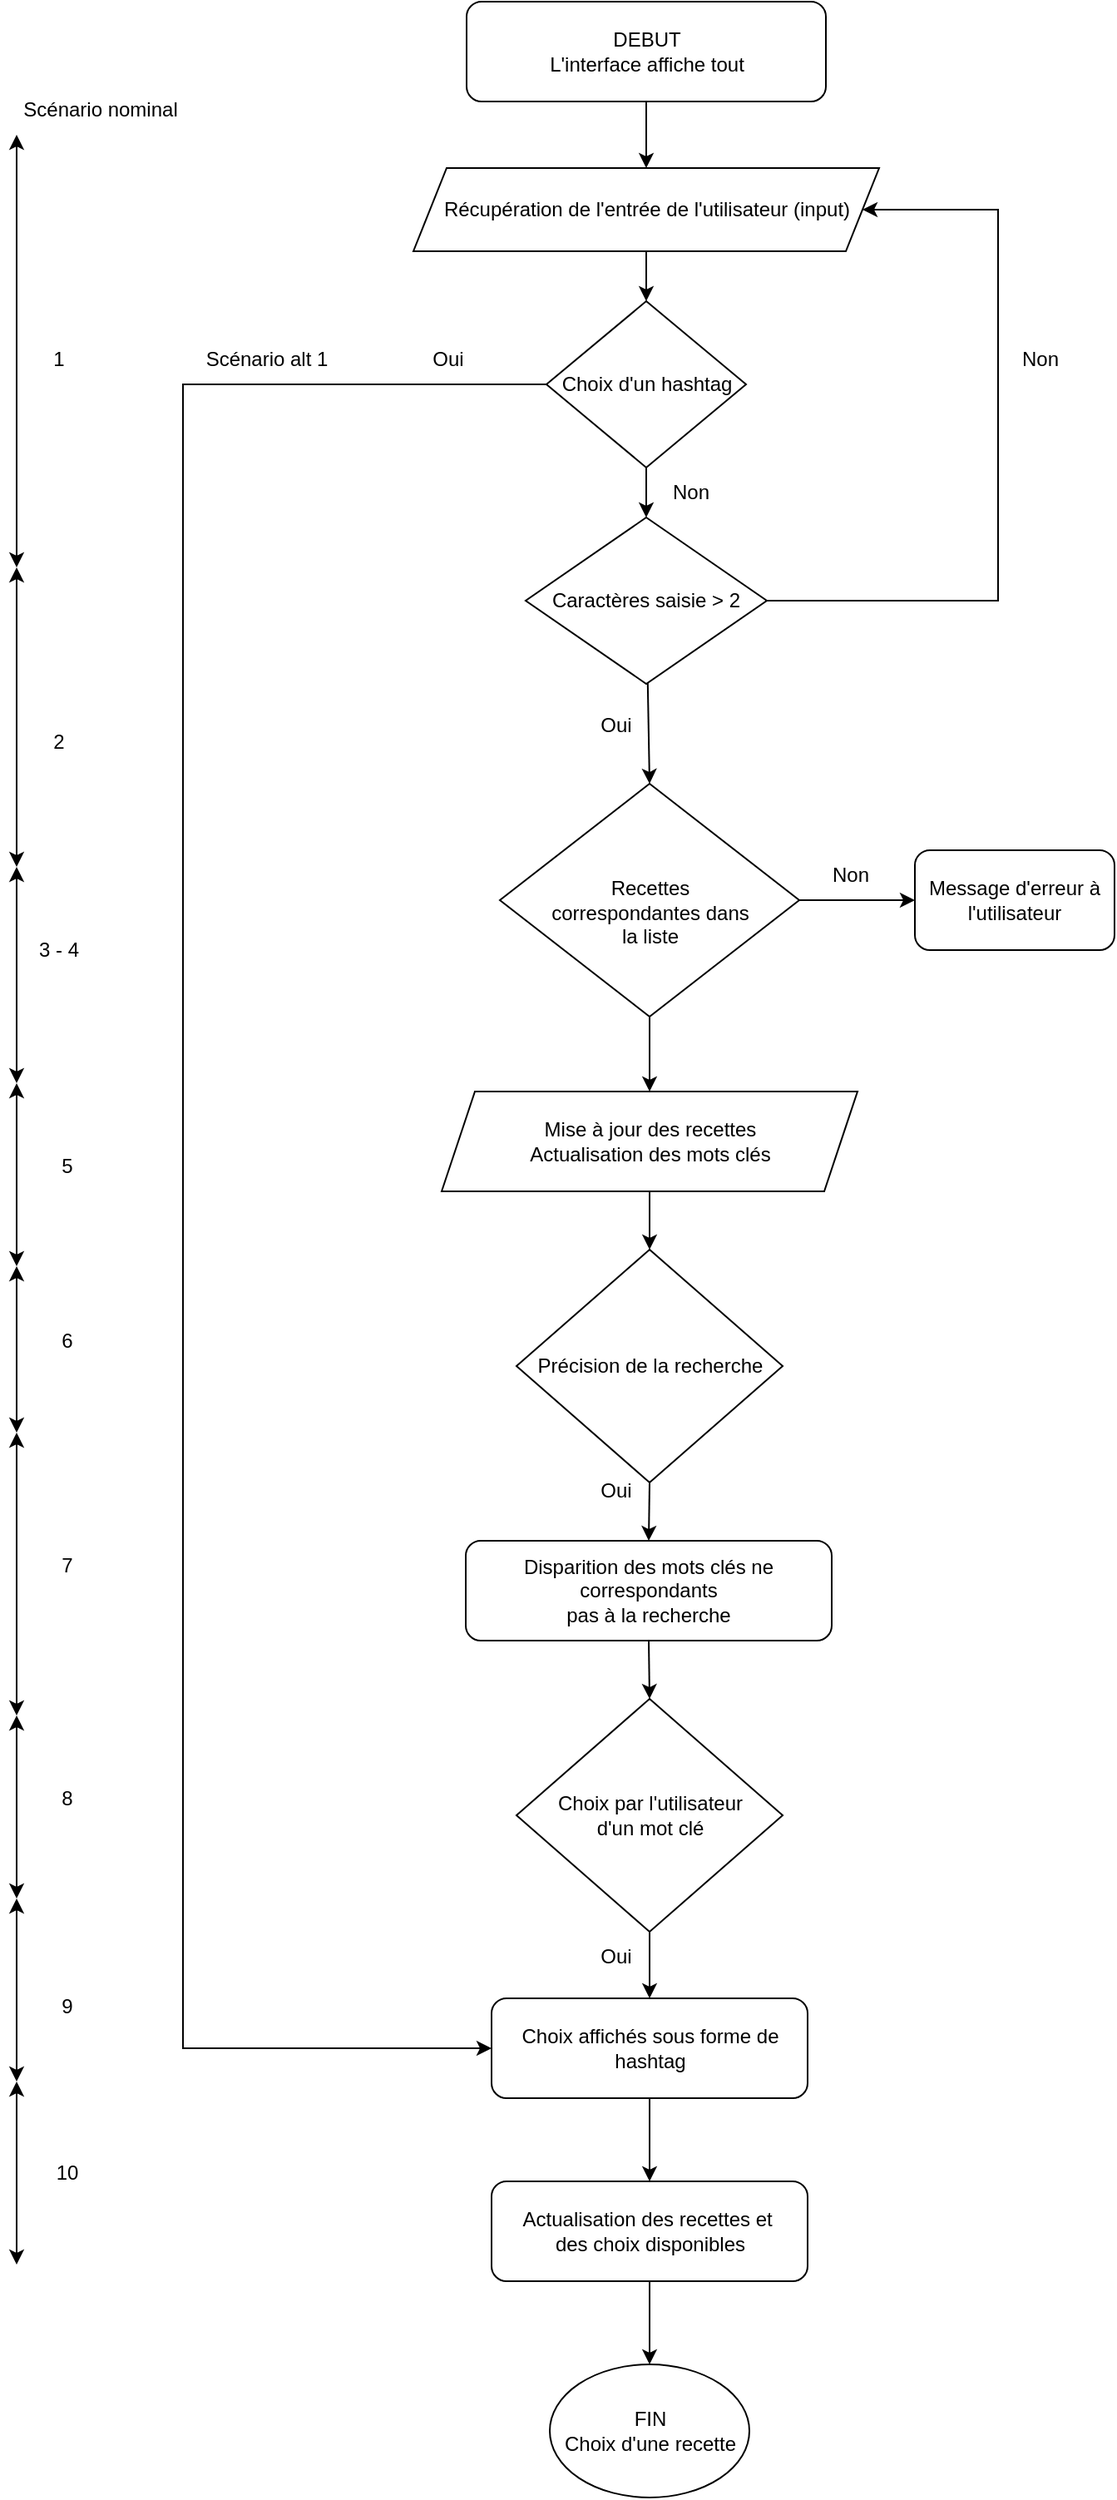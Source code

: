<mxfile version="20.5.1" type="github">
  <diagram id="zSLrW9iclxR0P2SrXjDv" name="Page-1">
    <mxGraphModel dx="782" dy="432" grid="1" gridSize="10" guides="1" tooltips="1" connect="1" arrows="1" fold="1" page="1" pageScale="1" pageWidth="827" pageHeight="1169" background="none" math="0" shadow="0">
      <root>
        <mxCell id="0" />
        <mxCell id="1" parent="0" />
        <mxCell id="fAVFCxH8SQh7ahzYsibG-3" value="" style="endArrow=classic;html=1;rounded=0;exitX=0.5;exitY=1;exitDx=0;exitDy=0;entryX=0.5;entryY=0;entryDx=0;entryDy=0;" edge="1" parent="1" source="fAVFCxH8SQh7ahzYsibG-42" target="fAVFCxH8SQh7ahzYsibG-4">
          <mxGeometry width="50" height="50" relative="1" as="geometry">
            <mxPoint x="404.5" y="100" as="sourcePoint" />
            <mxPoint x="400" y="100" as="targetPoint" />
          </mxGeometry>
        </mxCell>
        <mxCell id="fAVFCxH8SQh7ahzYsibG-4" value="Récupération de l&#39;entrée de l&#39;utilisateur (input)" style="shape=parallelogram;perimeter=parallelogramPerimeter;whiteSpace=wrap;html=1;fixedSize=1;" vertex="1" parent="1">
          <mxGeometry x="258.5" y="100" width="280" height="50" as="geometry" />
        </mxCell>
        <mxCell id="fAVFCxH8SQh7ahzYsibG-8" value="Non" style="text;html=1;align=center;verticalAlign=middle;resizable=0;points=[];autosize=1;strokeColor=none;fillColor=none;rotation=0;" vertex="1" parent="1">
          <mxGeometry x="610" y="200" width="50" height="30" as="geometry" />
        </mxCell>
        <mxCell id="fAVFCxH8SQh7ahzYsibG-22" value="" style="endArrow=classic;html=1;rounded=0;entryX=0.5;entryY=0;entryDx=0;entryDy=0;startArrow=none;" edge="1" parent="1" source="fAVFCxH8SQh7ahzYsibG-6" target="fAVFCxH8SQh7ahzYsibG-23">
          <mxGeometry width="50" height="50" relative="1" as="geometry">
            <mxPoint x="404.5" y="400" as="sourcePoint" />
            <mxPoint x="404.5" y="450" as="targetPoint" />
          </mxGeometry>
        </mxCell>
        <mxCell id="fAVFCxH8SQh7ahzYsibG-23" value="&lt;br&gt;Recettes&lt;br&gt;correspondantes dans&lt;br&gt;la liste" style="rhombus;whiteSpace=wrap;html=1;" vertex="1" parent="1">
          <mxGeometry x="310.5" y="470" width="180" height="140" as="geometry" />
        </mxCell>
        <mxCell id="fAVFCxH8SQh7ahzYsibG-26" value="Non" style="text;html=1;align=center;verticalAlign=middle;resizable=0;points=[];autosize=1;strokeColor=none;fillColor=none;rotation=0;" vertex="1" parent="1">
          <mxGeometry x="495.5" y="510" width="50" height="30" as="geometry" />
        </mxCell>
        <mxCell id="fAVFCxH8SQh7ahzYsibG-42" value="DEBUT&lt;br&gt;L&#39;interface affiche tout" style="rounded=1;whiteSpace=wrap;html=1;" vertex="1" parent="1">
          <mxGeometry x="290.5" width="216" height="60" as="geometry" />
        </mxCell>
        <mxCell id="fAVFCxH8SQh7ahzYsibG-43" value="" style="endArrow=classic;html=1;rounded=0;exitX=1;exitY=0.5;exitDx=0;exitDy=0;entryX=0;entryY=0.5;entryDx=0;entryDy=0;" edge="1" parent="1" source="fAVFCxH8SQh7ahzYsibG-23" target="fAVFCxH8SQh7ahzYsibG-44">
          <mxGeometry width="50" height="50" relative="1" as="geometry">
            <mxPoint x="340" y="519.5" as="sourcePoint" />
            <mxPoint x="530" y="620" as="targetPoint" />
          </mxGeometry>
        </mxCell>
        <mxCell id="fAVFCxH8SQh7ahzYsibG-44" value="Message d&#39;erreur à l&#39;utilisateur" style="rounded=1;whiteSpace=wrap;html=1;" vertex="1" parent="1">
          <mxGeometry x="560" y="510" width="120" height="60" as="geometry" />
        </mxCell>
        <mxCell id="fAVFCxH8SQh7ahzYsibG-6" value="Caractères saisie &amp;gt; 2" style="rhombus;whiteSpace=wrap;html=1;" vertex="1" parent="1">
          <mxGeometry x="326" y="310" width="145" height="100" as="geometry" />
        </mxCell>
        <mxCell id="fAVFCxH8SQh7ahzYsibG-48" value="" style="endArrow=classic;html=1;rounded=0;exitX=1;exitY=0.5;exitDx=0;exitDy=0;entryX=1;entryY=0.5;entryDx=0;entryDy=0;" edge="1" parent="1" source="fAVFCxH8SQh7ahzYsibG-6" target="fAVFCxH8SQh7ahzYsibG-4">
          <mxGeometry width="50" height="50" relative="1" as="geometry">
            <mxPoint x="530" y="430" as="sourcePoint" />
            <mxPoint x="580" y="380" as="targetPoint" />
            <Array as="points">
              <mxPoint x="610" y="360" />
              <mxPoint x="610" y="125" />
            </Array>
          </mxGeometry>
        </mxCell>
        <mxCell id="fAVFCxH8SQh7ahzYsibG-49" value="Oui" style="text;html=1;align=center;verticalAlign=middle;resizable=0;points=[];autosize=1;strokeColor=none;fillColor=none;rotation=0;" vertex="1" parent="1">
          <mxGeometry x="360" y="420" width="40" height="30" as="geometry" />
        </mxCell>
        <mxCell id="fAVFCxH8SQh7ahzYsibG-52" value="Précision de la recherche" style="rhombus;whiteSpace=wrap;html=1;" vertex="1" parent="1">
          <mxGeometry x="320.5" y="750" width="160" height="140" as="geometry" />
        </mxCell>
        <mxCell id="fAVFCxH8SQh7ahzYsibG-53" value="" style="endArrow=classic;startArrow=classic;html=1;rounded=0;" edge="1" parent="1">
          <mxGeometry width="50" height="50" relative="1" as="geometry">
            <mxPoint x="20" y="340" as="sourcePoint" />
            <mxPoint x="20" y="80" as="targetPoint" />
          </mxGeometry>
        </mxCell>
        <mxCell id="fAVFCxH8SQh7ahzYsibG-54" value="Scénario nominal" style="text;html=1;align=center;verticalAlign=middle;resizable=0;points=[];autosize=1;strokeColor=none;fillColor=none;" vertex="1" parent="1">
          <mxGeometry x="10" y="50" width="120" height="30" as="geometry" />
        </mxCell>
        <mxCell id="fAVFCxH8SQh7ahzYsibG-55" value="1" style="text;html=1;align=center;verticalAlign=middle;resizable=0;points=[];autosize=1;strokeColor=none;fillColor=none;" vertex="1" parent="1">
          <mxGeometry x="30" y="200" width="30" height="30" as="geometry" />
        </mxCell>
        <mxCell id="fAVFCxH8SQh7ahzYsibG-56" value="" style="endArrow=classic;startArrow=classic;html=1;rounded=0;" edge="1" parent="1">
          <mxGeometry width="50" height="50" relative="1" as="geometry">
            <mxPoint x="20" y="520" as="sourcePoint" />
            <mxPoint x="20" y="340" as="targetPoint" />
          </mxGeometry>
        </mxCell>
        <mxCell id="fAVFCxH8SQh7ahzYsibG-57" value="2" style="text;html=1;align=center;verticalAlign=middle;resizable=0;points=[];autosize=1;strokeColor=none;fillColor=none;" vertex="1" parent="1">
          <mxGeometry x="30" y="430" width="30" height="30" as="geometry" />
        </mxCell>
        <mxCell id="fAVFCxH8SQh7ahzYsibG-58" value="" style="endArrow=classic;startArrow=classic;html=1;rounded=0;" edge="1" parent="1">
          <mxGeometry width="50" height="50" relative="1" as="geometry">
            <mxPoint x="20" y="650" as="sourcePoint" />
            <mxPoint x="20" y="520" as="targetPoint" />
          </mxGeometry>
        </mxCell>
        <mxCell id="fAVFCxH8SQh7ahzYsibG-59" value="3 - 4" style="text;html=1;align=center;verticalAlign=middle;resizable=0;points=[];autosize=1;strokeColor=none;fillColor=none;" vertex="1" parent="1">
          <mxGeometry x="20" y="555" width="50" height="30" as="geometry" />
        </mxCell>
        <mxCell id="fAVFCxH8SQh7ahzYsibG-61" value="" style="endArrow=classic;startArrow=classic;html=1;rounded=0;" edge="1" parent="1">
          <mxGeometry width="50" height="50" relative="1" as="geometry">
            <mxPoint x="20" y="760" as="sourcePoint" />
            <mxPoint x="20" y="650" as="targetPoint" />
          </mxGeometry>
        </mxCell>
        <mxCell id="fAVFCxH8SQh7ahzYsibG-62" value="5" style="text;html=1;align=center;verticalAlign=middle;resizable=0;points=[];autosize=1;strokeColor=none;fillColor=none;" vertex="1" parent="1">
          <mxGeometry x="35" y="685" width="30" height="30" as="geometry" />
        </mxCell>
        <mxCell id="fAVFCxH8SQh7ahzYsibG-64" value="" style="endArrow=classic;html=1;rounded=0;entryX=0.5;entryY=0;entryDx=0;entryDy=0;exitX=0.5;exitY=1;exitDx=0;exitDy=0;" edge="1" parent="1" source="fAVFCxH8SQh7ahzYsibG-52" target="fAVFCxH8SQh7ahzYsibG-69">
          <mxGeometry width="50" height="50" relative="1" as="geometry">
            <mxPoint x="552.5" y="800" as="sourcePoint" />
            <mxPoint x="398.5" y="790" as="targetPoint" />
          </mxGeometry>
        </mxCell>
        <mxCell id="fAVFCxH8SQh7ahzYsibG-69" value="Disparition des mots clés ne correspondants&lt;br&gt;pas à la recherche" style="rounded=1;whiteSpace=wrap;html=1;" vertex="1" parent="1">
          <mxGeometry x="290" y="925" width="220" height="60" as="geometry" />
        </mxCell>
        <mxCell id="fAVFCxH8SQh7ahzYsibG-70" value="Oui" style="text;html=1;align=center;verticalAlign=middle;resizable=0;points=[];autosize=1;strokeColor=none;fillColor=none;rotation=0;" vertex="1" parent="1">
          <mxGeometry x="360" y="880" width="40" height="30" as="geometry" />
        </mxCell>
        <mxCell id="fAVFCxH8SQh7ahzYsibG-71" value="" style="endArrow=classic;startArrow=classic;html=1;rounded=0;" edge="1" parent="1">
          <mxGeometry width="50" height="50" relative="1" as="geometry">
            <mxPoint x="20" y="860" as="sourcePoint" />
            <mxPoint x="20" y="760" as="targetPoint" />
          </mxGeometry>
        </mxCell>
        <mxCell id="fAVFCxH8SQh7ahzYsibG-72" value="6" style="text;html=1;align=center;verticalAlign=middle;resizable=0;points=[];autosize=1;strokeColor=none;fillColor=none;" vertex="1" parent="1">
          <mxGeometry x="35" y="790" width="30" height="30" as="geometry" />
        </mxCell>
        <mxCell id="fAVFCxH8SQh7ahzYsibG-73" value="Choix par l&#39;utilisateur&lt;br&gt;d&#39;un mot clé" style="rhombus;whiteSpace=wrap;html=1;" vertex="1" parent="1">
          <mxGeometry x="320.5" y="1020" width="160" height="140" as="geometry" />
        </mxCell>
        <mxCell id="fAVFCxH8SQh7ahzYsibG-74" value="" style="endArrow=classic;html=1;rounded=0;entryX=0.5;entryY=0;entryDx=0;entryDy=0;exitX=0.5;exitY=1;exitDx=0;exitDy=0;" edge="1" parent="1" source="fAVFCxH8SQh7ahzYsibG-69" target="fAVFCxH8SQh7ahzYsibG-73">
          <mxGeometry width="50" height="50" relative="1" as="geometry">
            <mxPoint x="408.5" y="770" as="sourcePoint" />
            <mxPoint x="408.5" y="800" as="targetPoint" />
          </mxGeometry>
        </mxCell>
        <mxCell id="fAVFCxH8SQh7ahzYsibG-76" value="" style="endArrow=classic;startArrow=classic;html=1;rounded=0;" edge="1" parent="1">
          <mxGeometry width="50" height="50" relative="1" as="geometry">
            <mxPoint x="20" y="1030" as="sourcePoint" />
            <mxPoint x="20" y="860" as="targetPoint" />
          </mxGeometry>
        </mxCell>
        <mxCell id="fAVFCxH8SQh7ahzYsibG-77" value="7" style="text;html=1;align=center;verticalAlign=middle;resizable=0;points=[];autosize=1;strokeColor=none;fillColor=none;" vertex="1" parent="1">
          <mxGeometry x="35" y="925" width="30" height="30" as="geometry" />
        </mxCell>
        <mxCell id="fAVFCxH8SQh7ahzYsibG-78" value="Choix affichés sous forme de hashtag" style="rounded=1;whiteSpace=wrap;html=1;" vertex="1" parent="1">
          <mxGeometry x="305.5" y="1200" width="190" height="60" as="geometry" />
        </mxCell>
        <mxCell id="fAVFCxH8SQh7ahzYsibG-79" value="" style="endArrow=classic;html=1;rounded=0;entryX=0.5;entryY=0;entryDx=0;entryDy=0;exitX=0.5;exitY=1;exitDx=0;exitDy=0;" edge="1" parent="1" source="fAVFCxH8SQh7ahzYsibG-73" target="fAVFCxH8SQh7ahzYsibG-78">
          <mxGeometry width="50" height="50" relative="1" as="geometry">
            <mxPoint x="406.5" y="860" as="sourcePoint" />
            <mxPoint x="406.5" y="900" as="targetPoint" />
          </mxGeometry>
        </mxCell>
        <mxCell id="fAVFCxH8SQh7ahzYsibG-80" value="" style="endArrow=classic;startArrow=classic;html=1;rounded=0;" edge="1" parent="1">
          <mxGeometry width="50" height="50" relative="1" as="geometry">
            <mxPoint x="20" y="1140" as="sourcePoint" />
            <mxPoint x="20" y="1030" as="targetPoint" />
          </mxGeometry>
        </mxCell>
        <mxCell id="fAVFCxH8SQh7ahzYsibG-81" value="8" style="text;html=1;align=center;verticalAlign=middle;resizable=0;points=[];autosize=1;strokeColor=none;fillColor=none;" vertex="1" parent="1">
          <mxGeometry x="35" y="1065" width="30" height="30" as="geometry" />
        </mxCell>
        <mxCell id="fAVFCxH8SQh7ahzYsibG-82" value="Oui" style="text;html=1;align=center;verticalAlign=middle;resizable=0;points=[];autosize=1;strokeColor=none;fillColor=none;rotation=0;" vertex="1" parent="1">
          <mxGeometry x="360" y="1160" width="40" height="30" as="geometry" />
        </mxCell>
        <mxCell id="fAVFCxH8SQh7ahzYsibG-83" value="" style="endArrow=classic;startArrow=classic;html=1;rounded=0;" edge="1" parent="1">
          <mxGeometry width="50" height="50" relative="1" as="geometry">
            <mxPoint x="20" y="1250" as="sourcePoint" />
            <mxPoint x="20" y="1140" as="targetPoint" />
          </mxGeometry>
        </mxCell>
        <mxCell id="fAVFCxH8SQh7ahzYsibG-84" value="9" style="text;html=1;align=center;verticalAlign=middle;resizable=0;points=[];autosize=1;strokeColor=none;fillColor=none;" vertex="1" parent="1">
          <mxGeometry x="35" y="1190" width="30" height="30" as="geometry" />
        </mxCell>
        <mxCell id="fAVFCxH8SQh7ahzYsibG-85" value="Actualisation des recettes et&amp;nbsp;&lt;br&gt;des choix disponibles" style="rounded=1;whiteSpace=wrap;html=1;" vertex="1" parent="1">
          <mxGeometry x="305.5" y="1310" width="190" height="60" as="geometry" />
        </mxCell>
        <mxCell id="fAVFCxH8SQh7ahzYsibG-86" value="" style="endArrow=classic;html=1;rounded=0;entryX=0.5;entryY=0;entryDx=0;entryDy=0;exitX=0.5;exitY=1;exitDx=0;exitDy=0;" edge="1" parent="1" source="fAVFCxH8SQh7ahzYsibG-78" target="fAVFCxH8SQh7ahzYsibG-85">
          <mxGeometry width="50" height="50" relative="1" as="geometry">
            <mxPoint x="406.5" y="1040" as="sourcePoint" />
            <mxPoint x="406.5" y="1070" as="targetPoint" />
          </mxGeometry>
        </mxCell>
        <mxCell id="fAVFCxH8SQh7ahzYsibG-87" value="" style="endArrow=classic;startArrow=classic;html=1;rounded=0;" edge="1" parent="1">
          <mxGeometry width="50" height="50" relative="1" as="geometry">
            <mxPoint x="20" y="1360" as="sourcePoint" />
            <mxPoint x="20" y="1250" as="targetPoint" />
          </mxGeometry>
        </mxCell>
        <mxCell id="fAVFCxH8SQh7ahzYsibG-88" value="10" style="text;html=1;align=center;verticalAlign=middle;resizable=0;points=[];autosize=1;strokeColor=none;fillColor=none;" vertex="1" parent="1">
          <mxGeometry x="30" y="1290" width="40" height="30" as="geometry" />
        </mxCell>
        <mxCell id="fAVFCxH8SQh7ahzYsibG-89" value="FIN&lt;br&gt;Choix d&#39;une recette" style="ellipse;whiteSpace=wrap;html=1;" vertex="1" parent="1">
          <mxGeometry x="340.5" y="1420" width="120" height="80" as="geometry" />
        </mxCell>
        <mxCell id="fAVFCxH8SQh7ahzYsibG-90" value="" style="endArrow=classic;html=1;rounded=0;entryX=0.5;entryY=0;entryDx=0;entryDy=0;exitX=0.5;exitY=1;exitDx=0;exitDy=0;" edge="1" parent="1" source="fAVFCxH8SQh7ahzYsibG-85" target="fAVFCxH8SQh7ahzYsibG-89">
          <mxGeometry width="50" height="50" relative="1" as="geometry">
            <mxPoint x="406.5" y="1130" as="sourcePoint" />
            <mxPoint x="406.5" y="1179" as="targetPoint" />
          </mxGeometry>
        </mxCell>
        <mxCell id="fAVFCxH8SQh7ahzYsibG-93" value="Mise à jour des recettes&lt;br&gt;Actualisation des mots clés" style="shape=parallelogram;perimeter=parallelogramPerimeter;whiteSpace=wrap;html=1;fixedSize=1;" vertex="1" parent="1">
          <mxGeometry x="275.5" y="655" width="250" height="60" as="geometry" />
        </mxCell>
        <mxCell id="fAVFCxH8SQh7ahzYsibG-95" value="" style="endArrow=classic;html=1;rounded=0;entryX=0.5;entryY=0;entryDx=0;entryDy=0;exitX=0.5;exitY=1;exitDx=0;exitDy=0;" edge="1" parent="1" source="fAVFCxH8SQh7ahzYsibG-23" target="fAVFCxH8SQh7ahzYsibG-93">
          <mxGeometry width="50" height="50" relative="1" as="geometry">
            <mxPoint x="420" y="620" as="sourcePoint" />
            <mxPoint x="340" y="470" as="targetPoint" />
          </mxGeometry>
        </mxCell>
        <mxCell id="fAVFCxH8SQh7ahzYsibG-96" value="Choix d&#39;un hashtag" style="rhombus;whiteSpace=wrap;html=1;" vertex="1" parent="1">
          <mxGeometry x="338.5" y="180" width="120" height="100" as="geometry" />
        </mxCell>
        <mxCell id="fAVFCxH8SQh7ahzYsibG-97" value="" style="endArrow=classic;html=1;rounded=0;exitX=0.5;exitY=1;exitDx=0;exitDy=0;entryX=0.5;entryY=0;entryDx=0;entryDy=0;" edge="1" parent="1" source="fAVFCxH8SQh7ahzYsibG-4" target="fAVFCxH8SQh7ahzYsibG-96">
          <mxGeometry width="50" height="50" relative="1" as="geometry">
            <mxPoint x="350" y="160" as="sourcePoint" />
            <mxPoint x="350" y="200" as="targetPoint" />
          </mxGeometry>
        </mxCell>
        <mxCell id="fAVFCxH8SQh7ahzYsibG-98" value="" style="endArrow=classic;html=1;rounded=0;exitX=0.5;exitY=1;exitDx=0;exitDy=0;entryX=0.5;entryY=0;entryDx=0;entryDy=0;" edge="1" parent="1" source="fAVFCxH8SQh7ahzYsibG-96" target="fAVFCxH8SQh7ahzYsibG-6">
          <mxGeometry width="50" height="50" relative="1" as="geometry">
            <mxPoint x="418.5" y="80" as="sourcePoint" />
            <mxPoint x="418.5" y="120" as="targetPoint" />
          </mxGeometry>
        </mxCell>
        <mxCell id="fAVFCxH8SQh7ahzYsibG-99" value="Oui" style="text;html=1;align=center;verticalAlign=middle;resizable=0;points=[];autosize=1;strokeColor=none;fillColor=none;rotation=0;" vertex="1" parent="1">
          <mxGeometry x="258.5" y="200" width="40" height="30" as="geometry" />
        </mxCell>
        <mxCell id="fAVFCxH8SQh7ahzYsibG-101" value="Non" style="text;html=1;align=center;verticalAlign=middle;resizable=0;points=[];autosize=1;strokeColor=none;fillColor=none;rotation=0;" vertex="1" parent="1">
          <mxGeometry x="400" y="280" width="50" height="30" as="geometry" />
        </mxCell>
        <mxCell id="fAVFCxH8SQh7ahzYsibG-102" value="Scénario alt 1" style="text;html=1;align=center;verticalAlign=middle;resizable=0;points=[];autosize=1;strokeColor=none;fillColor=none;" vertex="1" parent="1">
          <mxGeometry x="120" y="200" width="100" height="30" as="geometry" />
        </mxCell>
        <mxCell id="fAVFCxH8SQh7ahzYsibG-104" value="" style="endArrow=classic;html=1;rounded=0;exitX=0;exitY=0.5;exitDx=0;exitDy=0;entryX=0;entryY=0.5;entryDx=0;entryDy=0;" edge="1" parent="1" source="fAVFCxH8SQh7ahzYsibG-96" target="fAVFCxH8SQh7ahzYsibG-78">
          <mxGeometry width="50" height="50" relative="1" as="geometry">
            <mxPoint x="290" y="220" as="sourcePoint" />
            <mxPoint x="340" y="170" as="targetPoint" />
            <Array as="points">
              <mxPoint x="120" y="230" />
              <mxPoint x="120" y="1230" />
            </Array>
          </mxGeometry>
        </mxCell>
        <mxCell id="fAVFCxH8SQh7ahzYsibG-105" value="" style="endArrow=classic;html=1;rounded=0;entryX=0.5;entryY=0;entryDx=0;entryDy=0;exitX=0.5;exitY=1;exitDx=0;exitDy=0;" edge="1" parent="1" source="fAVFCxH8SQh7ahzYsibG-93" target="fAVFCxH8SQh7ahzYsibG-52">
          <mxGeometry width="50" height="50" relative="1" as="geometry">
            <mxPoint x="410.5" y="620" as="sourcePoint" />
            <mxPoint x="410.5" y="665" as="targetPoint" />
          </mxGeometry>
        </mxCell>
      </root>
    </mxGraphModel>
  </diagram>
</mxfile>
